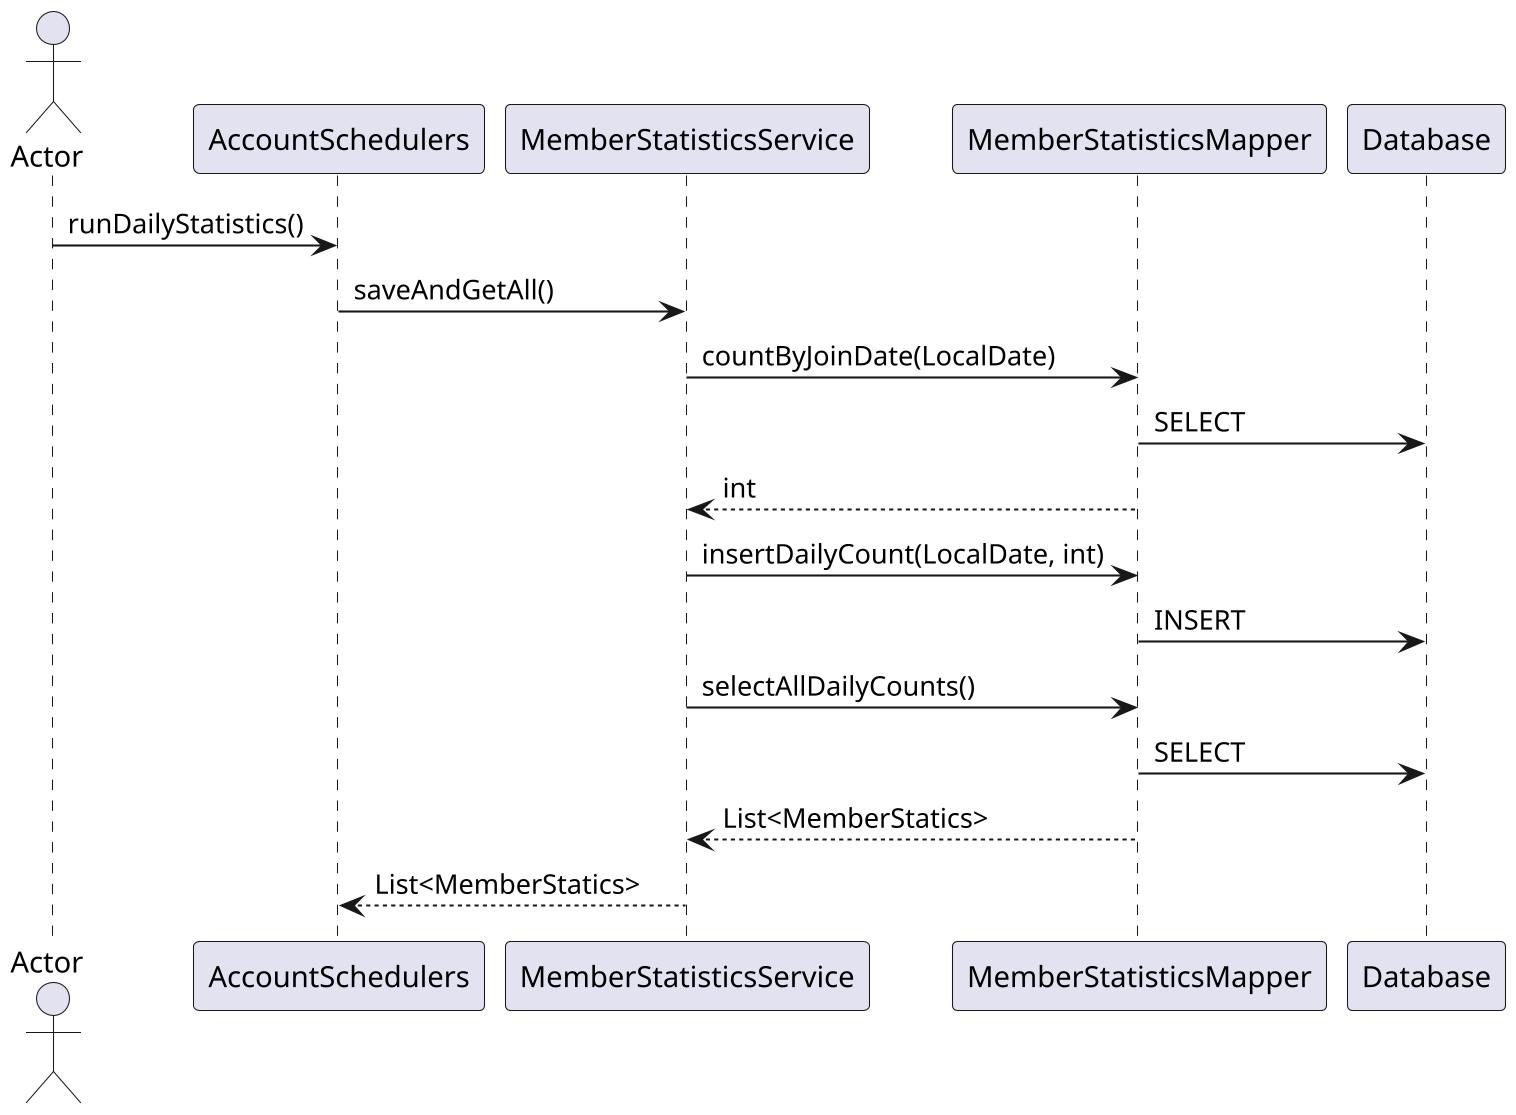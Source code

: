 @startuml
skinparam dpi 200
actor Actor

Actor -> AccountSchedulers : runDailyStatistics()
AccountSchedulers -> MemberStatisticsService : saveAndGetAll()
MemberStatisticsService -> MemberStatisticsMapper : countByJoinDate(LocalDate)
MemberStatisticsMapper -> Database : SELECT
MemberStatisticsService <-- MemberStatisticsMapper : int
MemberStatisticsService -> MemberStatisticsMapper : insertDailyCount(LocalDate, int)
MemberStatisticsMapper -> Database : INSERT
MemberStatisticsService -> MemberStatisticsMapper : selectAllDailyCounts()
MemberStatisticsMapper -> Database : SELECT
MemberStatisticsService <-- MemberStatisticsMapper : List<MemberStatics>
AccountSchedulers <-- MemberStatisticsService : List<MemberStatics>
@enduml
